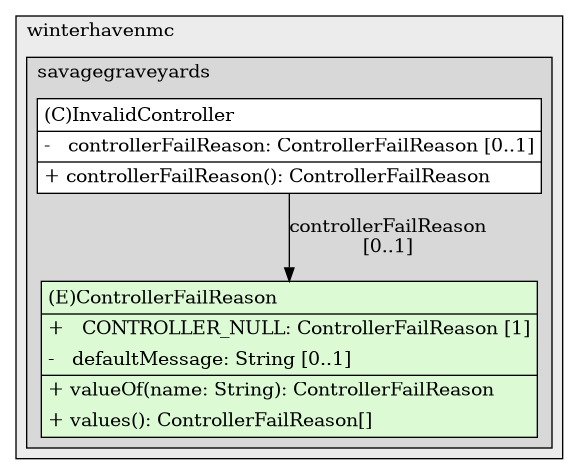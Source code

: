 @startuml

/' diagram meta data start
config=StructureConfiguration;
{
  "projectClassification": {
    "searchMode": "OpenProject", // OpenProject, AllProjects
    "includedProjects": "",
    "pathEndKeywords": "*.impl",
    "isClientPath": "",
    "isClientName": "",
    "isTestPath": "",
    "isTestName": "",
    "isMappingPath": "",
    "isMappingName": "",
    "isDataAccessPath": "",
    "isDataAccessName": "",
    "isDataStructurePath": "",
    "isDataStructureName": "",
    "isInterfaceStructuresPath": "",
    "isInterfaceStructuresName": "",
    "isEntryPointPath": "",
    "isEntryPointName": "",
    "treatFinalFieldsAsMandatory": false
  },
  "graphRestriction": {
    "classPackageExcludeFilter": "",
    "classPackageIncludeFilter": "",
    "classNameExcludeFilter": "",
    "classNameIncludeFilter": "",
    "methodNameExcludeFilter": "",
    "methodNameIncludeFilter": "",
    "removeByInheritance": "", // inheritance/annotation based filtering is done in a second step
    "removeByAnnotation": "",
    "removeByClassPackage": "", // cleanup the graph after inheritance/annotation based filtering is done
    "removeByClassName": "",
    "cutMappings": false,
    "cutEnum": true,
    "cutTests": true,
    "cutClient": true,
    "cutDataAccess": true,
    "cutInterfaceStructures": true,
    "cutDataStructures": true,
    "cutGetterAndSetter": true,
    "cutConstructors": true
  },
  "graphTraversal": {
    "forwardDepth": 1,
    "backwardDepth": 1,
    "classPackageExcludeFilter": "",
    "classPackageIncludeFilter": "",
    "classNameExcludeFilter": "SqliteQueries; *Schema*",
    "classNameIncludeFilter": "",
    "methodNameExcludeFilter": "",
    "methodNameIncludeFilter": "",
    "hideMappings": false,
    "hideDataStructures": false,
    "hidePrivateMethods": true,
    "hideInterfaceCalls": true, // indirection: implementation -> interface (is hidden) -> implementation
    "onlyShowApplicationEntryPoints": false, // root node is included
    "useMethodCallsForStructureDiagram": "ForwardOnly" // ForwardOnly, BothDirections, No
  },
  "details": {
    "aggregation": "GroupByClass", // ByClass, GroupByClass, None
    "showClassGenericTypes": true,
    "showMethods": true,
    "showMethodParameterNames": true,
    "showMethodParameterTypes": true,
    "showMethodReturnType": true,
    "showPackageLevels": 2,
    "showDetailedClassStructure": true
  },
  "rootClass": "com.winterhavenmc.savagegraveyards.core.ControllerFailReason",
  "extensionCallbackMethod": "" // qualified.class.name#methodName - signature: public static String method(String)
}
diagram meta data end '/



digraph g {
    rankdir="TB"
    splines=polyline
    

'nodes 
subgraph cluster_1655488073 { 
   	label=winterhavenmc
	labeljust=l
	fillcolor="#ececec"
	style=filled
   
   subgraph cluster_718573502 { 
   	label=savagegraveyards
	labeljust=l
	fillcolor="#d8d8d8"
	style=filled
   
   ControllerFailReason1876166622[
	label=<<TABLE BORDER="1" CELLBORDER="0" CELLPADDING="4" CELLSPACING="0">
<TR><TD ALIGN="LEFT" >(E)ControllerFailReason</TD></TR>
<HR/>
<TR><TD ALIGN="LEFT" >+   CONTROLLER_NULL: ControllerFailReason [1]</TD></TR>
<TR><TD ALIGN="LEFT" >-   defaultMessage: String [0..1]</TD></TR>
<HR/>
<TR><TD ALIGN="LEFT" >+ valueOf(name: String): ControllerFailReason</TD></TR>
<TR><TD ALIGN="LEFT" >+ values(): ControllerFailReason[]</TD></TR>
</TABLE>>
	style=filled
	margin=0
	shape=plaintext
	fillcolor="#DCFBD5"
];

InvalidController1876166622[
	label=<<TABLE BORDER="1" CELLBORDER="0" CELLPADDING="4" CELLSPACING="0">
<TR><TD ALIGN="LEFT" >(C)InvalidController</TD></TR>
<HR/>
<TR><TD ALIGN="LEFT" >-   controllerFailReason: ControllerFailReason [0..1]</TD></TR>
<HR/>
<TR><TD ALIGN="LEFT" >+ controllerFailReason(): ControllerFailReason</TD></TR>
</TABLE>>
	style=filled
	margin=0
	shape=plaintext
	fillcolor="#FFFFFF"
];
} 
} 

'edges    
InvalidController1876166622 -> ControllerFailReason1876166622[label="controllerFailReason
[0..1]"];
    
}
@enduml